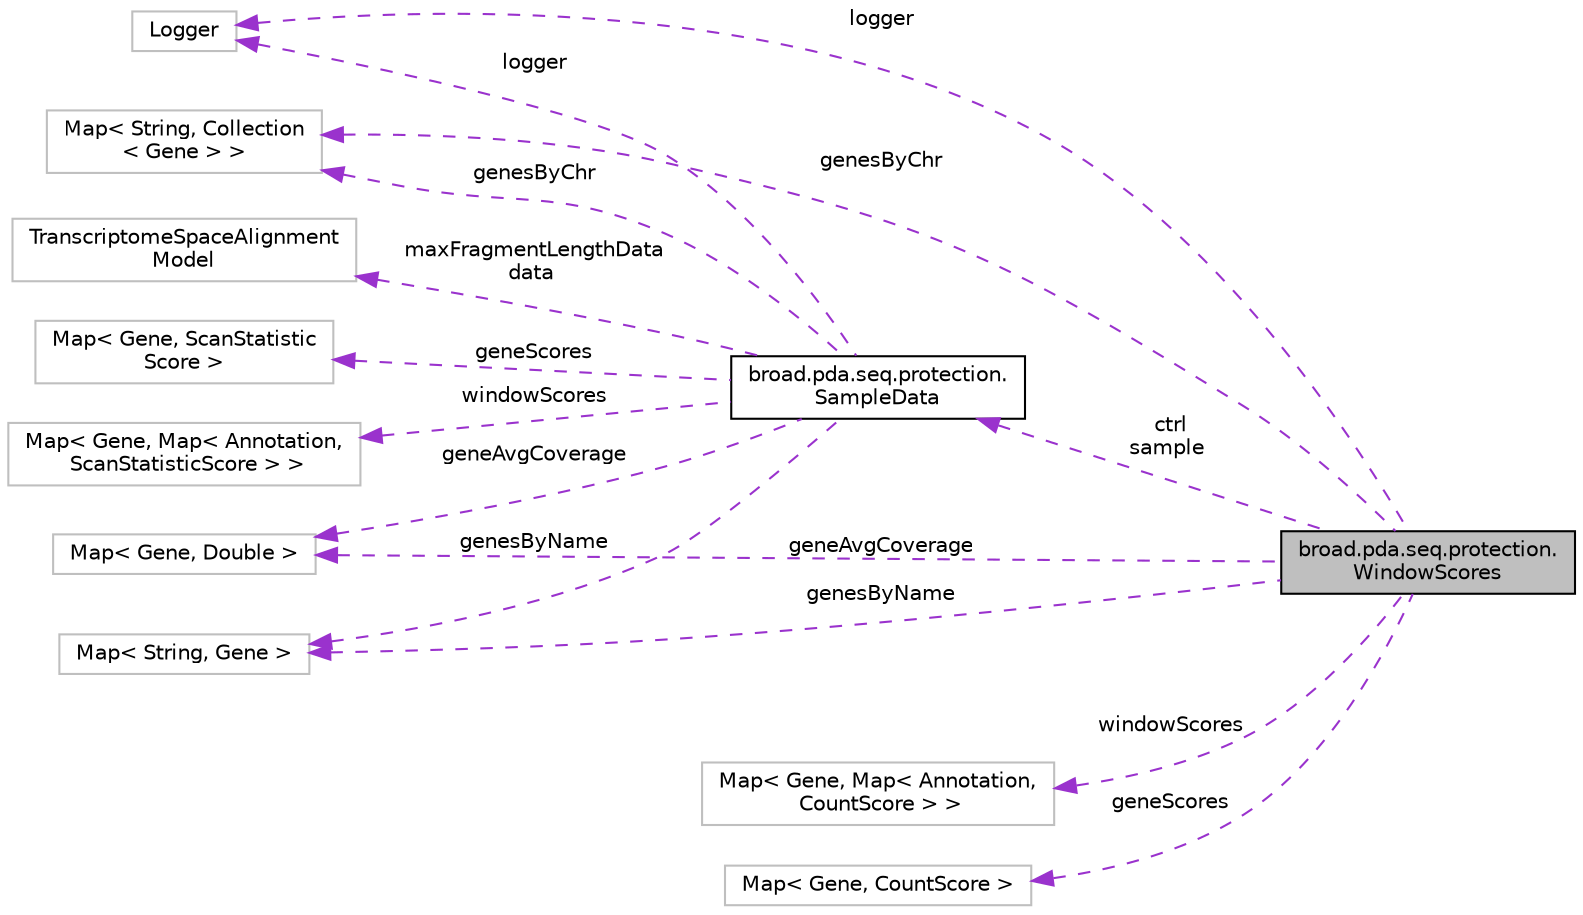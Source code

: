 digraph "broad.pda.seq.protection.WindowScores"
{
  edge [fontname="Helvetica",fontsize="10",labelfontname="Helvetica",labelfontsize="10"];
  node [fontname="Helvetica",fontsize="10",shape=record];
  rankdir="LR";
  Node1 [label="broad.pda.seq.protection.\lWindowScores",height=0.2,width=0.4,color="black", fillcolor="grey75", style="filled" fontcolor="black"];
  Node2 -> Node1 [dir="back",color="darkorchid3",fontsize="10",style="dashed",label=" logger" ,fontname="Helvetica"];
  Node2 [label="Logger",height=0.2,width=0.4,color="grey75", fillcolor="white", style="filled"];
  Node3 -> Node1 [dir="back",color="darkorchid3",fontsize="10",style="dashed",label=" genesByChr" ,fontname="Helvetica"];
  Node3 [label="Map\< String, Collection\l\< Gene \> \>",height=0.2,width=0.4,color="grey75", fillcolor="white", style="filled"];
  Node4 -> Node1 [dir="back",color="darkorchid3",fontsize="10",style="dashed",label=" geneAvgCoverage" ,fontname="Helvetica"];
  Node4 [label="Map\< Gene, Double \>",height=0.2,width=0.4,color="grey75", fillcolor="white", style="filled"];
  Node5 -> Node1 [dir="back",color="darkorchid3",fontsize="10",style="dashed",label=" ctrl\nsample" ,fontname="Helvetica"];
  Node5 [label="broad.pda.seq.protection.\lSampleData",height=0.2,width=0.4,color="black", fillcolor="white", style="filled",URL="$classbroad_1_1pda_1_1seq_1_1protection_1_1_sample_data.html"];
  Node2 -> Node5 [dir="back",color="darkorchid3",fontsize="10",style="dashed",label=" logger" ,fontname="Helvetica"];
  Node3 -> Node5 [dir="back",color="darkorchid3",fontsize="10",style="dashed",label=" genesByChr" ,fontname="Helvetica"];
  Node4 -> Node5 [dir="back",color="darkorchid3",fontsize="10",style="dashed",label=" geneAvgCoverage" ,fontname="Helvetica"];
  Node6 -> Node5 [dir="back",color="darkorchid3",fontsize="10",style="dashed",label=" maxFragmentLengthData\ndata" ,fontname="Helvetica"];
  Node6 [label="TranscriptomeSpaceAlignment\lModel",height=0.2,width=0.4,color="grey75", fillcolor="white", style="filled"];
  Node7 -> Node5 [dir="back",color="darkorchid3",fontsize="10",style="dashed",label=" geneScores" ,fontname="Helvetica"];
  Node7 [label="Map\< Gene, ScanStatistic\lScore \>",height=0.2,width=0.4,color="grey75", fillcolor="white", style="filled"];
  Node8 -> Node5 [dir="back",color="darkorchid3",fontsize="10",style="dashed",label=" genesByName" ,fontname="Helvetica"];
  Node8 [label="Map\< String, Gene \>",height=0.2,width=0.4,color="grey75", fillcolor="white", style="filled"];
  Node9 -> Node5 [dir="back",color="darkorchid3",fontsize="10",style="dashed",label=" windowScores" ,fontname="Helvetica"];
  Node9 [label="Map\< Gene, Map\< Annotation,\l ScanStatisticScore \> \>",height=0.2,width=0.4,color="grey75", fillcolor="white", style="filled"];
  Node10 -> Node1 [dir="back",color="darkorchid3",fontsize="10",style="dashed",label=" windowScores" ,fontname="Helvetica"];
  Node10 [label="Map\< Gene, Map\< Annotation,\l CountScore \> \>",height=0.2,width=0.4,color="grey75", fillcolor="white", style="filled"];
  Node8 -> Node1 [dir="back",color="darkorchid3",fontsize="10",style="dashed",label=" genesByName" ,fontname="Helvetica"];
  Node11 -> Node1 [dir="back",color="darkorchid3",fontsize="10",style="dashed",label=" geneScores" ,fontname="Helvetica"];
  Node11 [label="Map\< Gene, CountScore \>",height=0.2,width=0.4,color="grey75", fillcolor="white", style="filled"];
}

